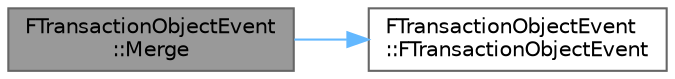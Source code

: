 digraph "FTransactionObjectEvent::Merge"
{
 // INTERACTIVE_SVG=YES
 // LATEX_PDF_SIZE
  bgcolor="transparent";
  edge [fontname=Helvetica,fontsize=10,labelfontname=Helvetica,labelfontsize=10];
  node [fontname=Helvetica,fontsize=10,shape=box,height=0.2,width=0.4];
  rankdir="LR";
  Node1 [id="Node000001",label="FTransactionObjectEvent\l::Merge",height=0.2,width=0.4,color="gray40", fillcolor="grey60", style="filled", fontcolor="black",tooltip="Merge this transaction event with another."];
  Node1 -> Node2 [id="edge1_Node000001_Node000002",color="steelblue1",style="solid",tooltip=" "];
  Node2 [id="Node000002",label="FTransactionObjectEvent\l::FTransactionObjectEvent",height=0.2,width=0.4,color="grey40", fillcolor="white", style="filled",URL="$d3/d38/classFTransactionObjectEvent.html#adc1b97d8cf620092fc48d989a6532da4",tooltip=" "];
}

